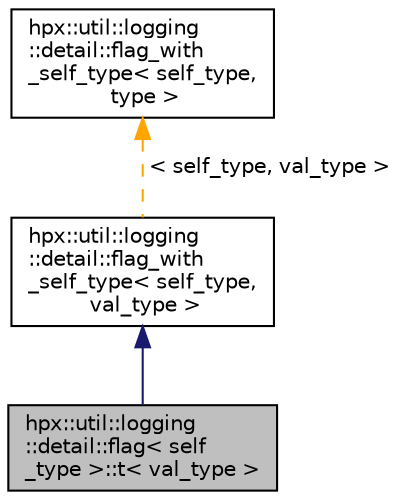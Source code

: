 digraph "hpx::util::logging::detail::flag&lt; self_type &gt;::t&lt; val_type &gt;"
{
  edge [fontname="Helvetica",fontsize="10",labelfontname="Helvetica",labelfontsize="10"];
  node [fontname="Helvetica",fontsize="10",shape=record];
  Node6 [label="hpx::util::logging\l::detail::flag\< self\l_type \>::t\< val_type \>",height=0.2,width=0.4,color="black", fillcolor="grey75", style="filled", fontcolor="black"];
  Node7 -> Node6 [dir="back",color="midnightblue",fontsize="10",style="solid",fontname="Helvetica"];
  Node7 [label="hpx::util::logging\l::detail::flag_with\l_self_type\< self_type,\l val_type \>",height=0.2,width=0.4,color="black", fillcolor="white", style="filled",URL="$d2/d11/structhpx_1_1util_1_1logging_1_1detail_1_1flag__with__self__type.html"];
  Node8 -> Node7 [dir="back",color="orange",fontsize="10",style="dashed",label=" \< self_type, val_type \>" ,fontname="Helvetica"];
  Node8 [label="hpx::util::logging\l::detail::flag_with\l_self_type\< self_type,\l type \>",height=0.2,width=0.4,color="black", fillcolor="white", style="filled",URL="$d2/d11/structhpx_1_1util_1_1logging_1_1detail_1_1flag__with__self__type.html"];
}
